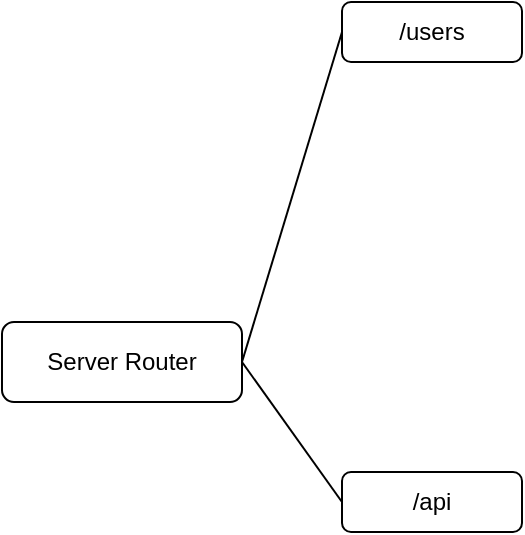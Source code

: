 <mxfile version="15.5.8" type="github">
  <diagram name="Page-1" id="74e2e168-ea6b-b213-b513-2b3c1d86103e">
    <mxGraphModel dx="1209" dy="634" grid="1" gridSize="10" guides="1" tooltips="1" connect="1" arrows="1" fold="1" page="1" pageScale="1" pageWidth="1100" pageHeight="850" background="none" math="0" shadow="0">
      <root>
        <mxCell id="0" />
        <mxCell id="1" parent="0" />
        <mxCell id="g9XW8tyhZgi98xwfo84n-1" value="Server Router" style="rounded=1;whiteSpace=wrap;html=1;" vertex="1" parent="1">
          <mxGeometry x="100" y="350" width="120" height="40" as="geometry" />
        </mxCell>
        <mxCell id="g9XW8tyhZgi98xwfo84n-2" value="/users" style="rounded=1;whiteSpace=wrap;html=1;" vertex="1" parent="1">
          <mxGeometry x="270" y="190" width="90" height="30" as="geometry" />
        </mxCell>
        <mxCell id="g9XW8tyhZgi98xwfo84n-4" value="" style="endArrow=none;html=1;rounded=0;exitX=1;exitY=0.5;exitDx=0;exitDy=0;entryX=0;entryY=0.5;entryDx=0;entryDy=0;" edge="1" parent="1" source="g9XW8tyhZgi98xwfo84n-1" target="g9XW8tyhZgi98xwfo84n-2">
          <mxGeometry width="50" height="50" relative="1" as="geometry">
            <mxPoint x="520" y="400" as="sourcePoint" />
            <mxPoint x="570" y="350" as="targetPoint" />
          </mxGeometry>
        </mxCell>
        <mxCell id="g9XW8tyhZgi98xwfo84n-5" value="/api" style="rounded=1;whiteSpace=wrap;html=1;" vertex="1" parent="1">
          <mxGeometry x="270" y="425" width="90" height="30" as="geometry" />
        </mxCell>
        <mxCell id="g9XW8tyhZgi98xwfo84n-6" value="" style="endArrow=none;html=1;rounded=0;entryX=0;entryY=0.5;entryDx=0;entryDy=0;exitX=1;exitY=0.5;exitDx=0;exitDy=0;" edge="1" parent="1" source="g9XW8tyhZgi98xwfo84n-1" target="g9XW8tyhZgi98xwfo84n-5">
          <mxGeometry width="50" height="50" relative="1" as="geometry">
            <mxPoint x="240" y="370" as="sourcePoint" />
            <mxPoint x="280" y="215" as="targetPoint" />
          </mxGeometry>
        </mxCell>
      </root>
    </mxGraphModel>
  </diagram>
</mxfile>
